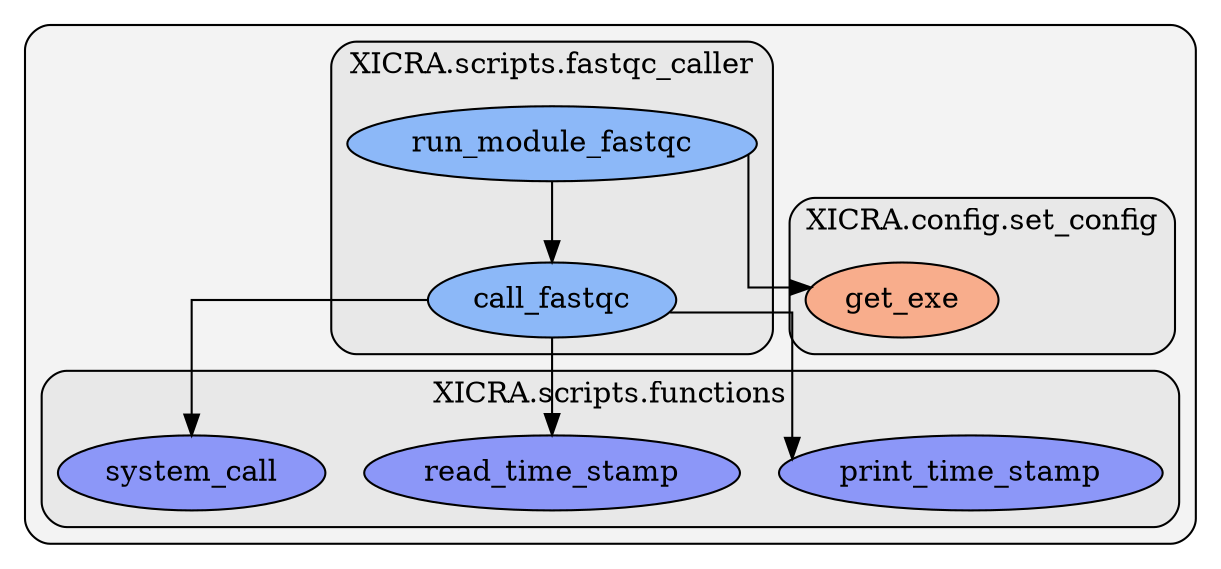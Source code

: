 digraph G {
    graph [splines=ortho, rankdir=TB, clusterrank="local"];
    subgraph cluster_G {

        graph [style="filled,rounded",fillcolor="#80808018", label=""];
        subgraph cluster_XICRA__config__set_config {

            graph [style="filled,rounded",fillcolor="#80808018", label="XICRA.config.set_config"];
        }
        subgraph cluster_XICRA__config__set_config {

            graph [style="filled,rounded",fillcolor="#80808018", label="XICRA.config.set_config"];
        }
        subgraph cluster_XICRA__config__set_config {

            graph [style="filled,rounded",fillcolor="#80808018", label="XICRA.config.set_config"];
        }
        subgraph cluster_XICRA__config__set_config {

            graph [style="filled,rounded",fillcolor="#80808018", label="XICRA.config.set_config"];
        }
        subgraph cluster_XICRA__config__set_config {

            graph [style="filled,rounded",fillcolor="#80808018", label="XICRA.config.set_config"];
        }
        subgraph cluster_XICRA__config__set_config {

            graph [style="filled,rounded",fillcolor="#80808018", label="XICRA.config.set_config"];
        }
        subgraph cluster_XICRA__config__set_config {

            graph [style="filled,rounded",fillcolor="#80808018", label="XICRA.config.set_config"];
        }
        subgraph cluster_XICRA__config__set_config {

            graph [style="filled,rounded",fillcolor="#80808018", label="XICRA.config.set_config"];
            XICRA__config__set_config__get_exe [label="get_exe", style="filled", fillcolor="#ff9365b2", fontcolor="#000000", group="1"];
        }
        subgraph cluster_XICRA__config__set_config {

            graph [style="filled,rounded",fillcolor="#80808018", label="XICRA.config.set_config"];
        }
        subgraph cluster_XICRA__config__set_config {

            graph [style="filled,rounded",fillcolor="#80808018", label="XICRA.config.set_config"];
        }
        subgraph cluster_XICRA__config__set_config {

            graph [style="filled,rounded",fillcolor="#80808018", label="XICRA.config.set_config"];
        }
        subgraph cluster_XICRA__config__set_config {

            graph [style="filled,rounded",fillcolor="#80808018", label="XICRA.config.set_config"];
        }
        subgraph cluster_XICRA__scripts__fastqc_caller {

            graph [style="filled,rounded",fillcolor="#80808018", label="XICRA.scripts.fastqc_caller"];
            XICRA__scripts__fastqc_caller__call_fastqc [label="call_fastqc", style="filled", fillcolor="#65a3ffb2", fontcolor="#000000", group="12"];
        }
        subgraph cluster_XICRA__scripts__fastqc_caller {

            graph [style="filled,rounded",fillcolor="#80808018", label="XICRA.scripts.fastqc_caller"];
            XICRA__scripts__fastqc_caller__run_module_fastqc [label="run_module_fastqc", style="filled", fillcolor="#65a3ffb2", fontcolor="#000000", group="12"];
        }
        subgraph cluster_XICRA__scripts__functions {

            graph [style="filled,rounded",fillcolor="#80808018", label="XICRA.scripts.functions"];
        }
        subgraph cluster_XICRA__scripts__functions {

            graph [style="filled,rounded",fillcolor="#80808018", label="XICRA.scripts.functions"];
        }
        subgraph cluster_XICRA__scripts__functions {

            graph [style="filled,rounded",fillcolor="#80808018", label="XICRA.scripts.functions"];
        }
        subgraph cluster_XICRA__scripts__functions {

            graph [style="filled,rounded",fillcolor="#80808018", label="XICRA.scripts.functions"];
        }
        subgraph cluster_XICRA__scripts__functions {

            graph [style="filled,rounded",fillcolor="#80808018", label="XICRA.scripts.functions"];
        }
        subgraph cluster_XICRA__scripts__functions {

            graph [style="filled,rounded",fillcolor="#80808018", label="XICRA.scripts.functions"];
        }
        subgraph cluster_XICRA__scripts__functions {

            graph [style="filled,rounded",fillcolor="#80808018", label="XICRA.scripts.functions"];
        }
        subgraph cluster_XICRA__scripts__functions {

            graph [style="filled,rounded",fillcolor="#80808018", label="XICRA.scripts.functions"];
        }
        subgraph cluster_XICRA__scripts__functions {

            graph [style="filled,rounded",fillcolor="#80808018", label="XICRA.scripts.functions"];
        }
        subgraph cluster_XICRA__scripts__functions {

            graph [style="filled,rounded",fillcolor="#80808018", label="XICRA.scripts.functions"];
        }
        subgraph cluster_XICRA__scripts__functions {

            graph [style="filled,rounded",fillcolor="#80808018", label="XICRA.scripts.functions"];
        }
        subgraph cluster_XICRA__scripts__functions {

            graph [style="filled,rounded",fillcolor="#80808018", label="XICRA.scripts.functions"];
        }
        subgraph cluster_XICRA__scripts__functions {

            graph [style="filled,rounded",fillcolor="#80808018", label="XICRA.scripts.functions"];
        }
        subgraph cluster_XICRA__scripts__functions {

            graph [style="filled,rounded",fillcolor="#80808018", label="XICRA.scripts.functions"];
        }
        subgraph cluster_XICRA__scripts__functions {

            graph [style="filled,rounded",fillcolor="#80808018", label="XICRA.scripts.functions"];
        }
        subgraph cluster_XICRA__scripts__functions {

            graph [style="filled,rounded",fillcolor="#80808018", label="XICRA.scripts.functions"];
        }
        subgraph cluster_XICRA__scripts__functions {

            graph [style="filled,rounded",fillcolor="#80808018", label="XICRA.scripts.functions"];
        }
        subgraph cluster_XICRA__scripts__functions {

            graph [style="filled,rounded",fillcolor="#80808018", label="XICRA.scripts.functions"];
        }
        subgraph cluster_XICRA__scripts__functions {

            graph [style="filled,rounded",fillcolor="#80808018", label="XICRA.scripts.functions"];
        }
        subgraph cluster_XICRA__scripts__functions {

            graph [style="filled,rounded",fillcolor="#80808018", label="XICRA.scripts.functions"];
        }
        subgraph cluster_XICRA__scripts__functions {

            graph [style="filled,rounded",fillcolor="#80808018", label="XICRA.scripts.functions"];
        }
        subgraph cluster_XICRA__scripts__functions {

            graph [style="filled,rounded",fillcolor="#80808018", label="XICRA.scripts.functions"];
        }
        subgraph cluster_XICRA__scripts__functions {

            graph [style="filled,rounded",fillcolor="#80808018", label="XICRA.scripts.functions"];
        }
        subgraph cluster_XICRA__scripts__functions {

            graph [style="filled,rounded",fillcolor="#80808018", label="XICRA.scripts.functions"];
            XICRA__scripts__functions__print_time_stamp [label="print_time_stamp", style="filled", fillcolor="#6575ffb2", fontcolor="#000000", group="13"];
        }
        subgraph cluster_XICRA__scripts__functions {

            graph [style="filled,rounded",fillcolor="#80808018", label="XICRA.scripts.functions"];
            XICRA__scripts__functions__read_time_stamp [label="read_time_stamp", style="filled", fillcolor="#6575ffb2", fontcolor="#000000", group="13"];
        }
        subgraph cluster_XICRA__scripts__functions {

            graph [style="filled,rounded",fillcolor="#80808018", label="XICRA.scripts.functions"];
        }
        subgraph cluster_XICRA__scripts__functions {

            graph [style="filled,rounded",fillcolor="#80808018", label="XICRA.scripts.functions"];
        }
        subgraph cluster_XICRA__scripts__functions {

            graph [style="filled,rounded",fillcolor="#80808018", label="XICRA.scripts.functions"];
            XICRA__scripts__functions__system_call [label="system_call", style="filled", fillcolor="#6575ffb2", fontcolor="#000000", group="13"];
        }
        subgraph cluster_XICRA__scripts__functions {

            graph [style="filled,rounded",fillcolor="#80808018", label="XICRA.scripts.functions"];
        }
        subgraph cluster_XICRA__scripts__functions {

            graph [style="filled,rounded",fillcolor="#80808018", label="XICRA.scripts.functions"];
        }
    }
        XICRA__scripts__fastqc_caller__call_fastqc -> XICRA__scripts__functions__print_time_stamp [style="solid", color="#000000"];
        XICRA__scripts__fastqc_caller__call_fastqc -> XICRA__scripts__functions__read_time_stamp [style="solid", color="#000000"];
        XICRA__scripts__fastqc_caller__call_fastqc -> XICRA__scripts__functions__system_call [style="solid", color="#000000"];
        XICRA__scripts__fastqc_caller__run_module_fastqc -> XICRA__config__set_config__get_exe [style="solid", color="#000000"];
        XICRA__scripts__fastqc_caller__run_module_fastqc -> XICRA__scripts__fastqc_caller__call_fastqc [style="solid", color="#000000"];
    }
